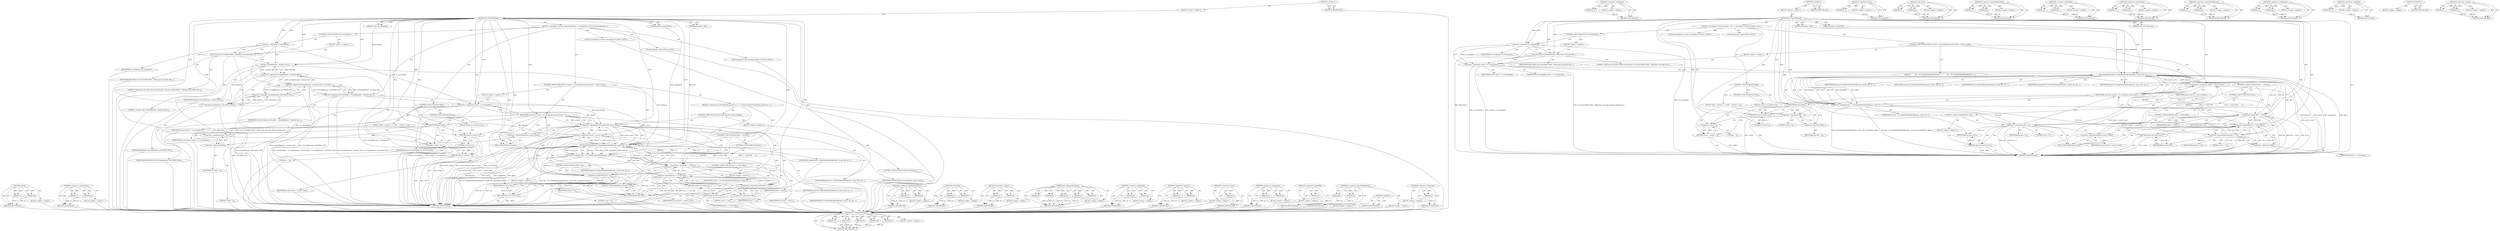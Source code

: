 digraph "&lt;operator&gt;.indirection" {
vulnerable_128 [label=<(METHOD,FS_FOpenFileReadDir)>];
vulnerable_129 [label=<(PARAM,p1)>];
vulnerable_130 [label=<(PARAM,p2)>];
vulnerable_131 [label=<(PARAM,p3)>];
vulnerable_132 [label=<(PARAM,p4)>];
vulnerable_133 [label=<(PARAM,p5)>];
vulnerable_134 [label=<(BLOCK,&lt;empty&gt;,&lt;empty&gt;)>];
vulnerable_135 [label=<(METHOD_RETURN,ANY)>];
vulnerable_156 [label=<(METHOD,&lt;operator&gt;.indirection)>];
vulnerable_157 [label=<(PARAM,p1)>];
vulnerable_158 [label=<(BLOCK,&lt;empty&gt;,&lt;empty&gt;)>];
vulnerable_159 [label=<(METHOD_RETURN,ANY)>];
vulnerable_6 [label=<(METHOD,&lt;global&gt;)<SUB>1</SUB>>];
vulnerable_7 [label=<(BLOCK,&lt;empty&gt;,&lt;empty&gt;)<SUB>1</SUB>>];
vulnerable_8 [label=<(METHOD,FS_FOpenFileRead)<SUB>1</SUB>>];
vulnerable_9 [label=<(PARAM,const char *filename)<SUB>1</SUB>>];
vulnerable_10 [label=<(PARAM,fileHandle_t *file)<SUB>1</SUB>>];
vulnerable_11 [label=<(PARAM,qboolean uniqueFILE)<SUB>1</SUB>>];
vulnerable_12 [label=<(BLOCK,{
 	searchpath_t *search;
 	long len;
 
 	if(!f...,{
 	searchpath_t *search;
 	long len;
 
 	if(!f...)<SUB>2</SUB>>];
vulnerable_13 [label="<(LOCAL,searchpath_t* search: searchpath_t*)<SUB>3</SUB>>"];
vulnerable_14 [label="<(LOCAL,long len: long)<SUB>4</SUB>>"];
vulnerable_15 [label=<(CONTROL_STRUCTURE,IF,if (!fs_searchpaths))<SUB>6</SUB>>];
vulnerable_16 [label=<(&lt;operator&gt;.logicalNot,!fs_searchpaths)<SUB>6</SUB>>];
vulnerable_17 [label=<(IDENTIFIER,fs_searchpaths,!fs_searchpaths)<SUB>6</SUB>>];
vulnerable_18 [label=<(BLOCK,&lt;empty&gt;,&lt;empty&gt;)<SUB>7</SUB>>];
vulnerable_19 [label=<(Com_Error,Com_Error(ERR_FATAL, &quot;Filesystem call made with...)<SUB>7</SUB>>];
vulnerable_20 [label=<(IDENTIFIER,ERR_FATAL,Com_Error(ERR_FATAL, &quot;Filesystem call made with...)<SUB>7</SUB>>];
vulnerable_21 [label=<(LITERAL,&quot;Filesystem call made without initialization&quot;,Com_Error(ERR_FATAL, &quot;Filesystem call made with...)<SUB>7</SUB>>];
vulnerable_22 [label=<(CONTROL_STRUCTURE,FOR,for (search = fs_searchpaths;search;search = search-&gt;next))<SUB>9</SUB>>];
vulnerable_23 [label=<(BLOCK,&lt;empty&gt;,&lt;empty&gt;)<SUB>9</SUB>>];
vulnerable_24 [label=<(&lt;operator&gt;.assignment,search = fs_searchpaths)<SUB>9</SUB>>];
vulnerable_25 [label=<(IDENTIFIER,search,search = fs_searchpaths)<SUB>9</SUB>>];
vulnerable_26 [label=<(IDENTIFIER,fs_searchpaths,search = fs_searchpaths)<SUB>9</SUB>>];
vulnerable_27 [label=<(IDENTIFIER,search,for (search = fs_searchpaths;search;search = se...)<SUB>9</SUB>>];
vulnerable_28 [label=<(&lt;operator&gt;.assignment,search = search-&gt;next)<SUB>9</SUB>>];
vulnerable_29 [label=<(IDENTIFIER,search,search = search-&gt;next)<SUB>9</SUB>>];
vulnerable_30 [label=<(&lt;operator&gt;.indirectFieldAccess,search-&gt;next)<SUB>9</SUB>>];
vulnerable_31 [label=<(IDENTIFIER,search,search = search-&gt;next)<SUB>9</SUB>>];
vulnerable_32 [label=<(FIELD_IDENTIFIER,next,next)<SUB>9</SUB>>];
vulnerable_33 [label=<(BLOCK,{
 	        len = FS_FOpenFileReadDir(filename,...,{
 	        len = FS_FOpenFileReadDir(filename,...)<SUB>10</SUB>>];
vulnerable_34 [label=<(&lt;operator&gt;.assignment,len = FS_FOpenFileReadDir(filename, search, fil...)<SUB>11</SUB>>];
vulnerable_35 [label=<(IDENTIFIER,len,len = FS_FOpenFileReadDir(filename, search, fil...)<SUB>11</SUB>>];
vulnerable_36 [label=<(FS_FOpenFileReadDir,FS_FOpenFileReadDir(filename, search, file, uni...)<SUB>11</SUB>>];
vulnerable_37 [label=<(IDENTIFIER,filename,FS_FOpenFileReadDir(filename, search, file, uni...)<SUB>11</SUB>>];
vulnerable_38 [label=<(IDENTIFIER,search,FS_FOpenFileReadDir(filename, search, file, uni...)<SUB>11</SUB>>];
vulnerable_39 [label=<(IDENTIFIER,file,FS_FOpenFileReadDir(filename, search, file, uni...)<SUB>11</SUB>>];
vulnerable_40 [label=<(IDENTIFIER,uniqueFILE,FS_FOpenFileReadDir(filename, search, file, uni...)<SUB>11</SUB>>];
vulnerable_41 [label=<(IDENTIFIER,qfalse,FS_FOpenFileReadDir(filename, search, file, uni...)<SUB>11</SUB>>];
vulnerable_42 [label=<(CONTROL_STRUCTURE,IF,if (file == NULL))<SUB>13</SUB>>];
vulnerable_43 [label=<(&lt;operator&gt;.equals,file == NULL)<SUB>13</SUB>>];
vulnerable_44 [label=<(IDENTIFIER,file,file == NULL)<SUB>13</SUB>>];
vulnerable_45 [label=<(IDENTIFIER,NULL,file == NULL)<SUB>13</SUB>>];
vulnerable_46 [label=<(BLOCK,{
	                if(len &gt; 0)
	               ...,{
	                if(len &gt; 0)
	               ...)<SUB>14</SUB>>];
vulnerable_47 [label=<(CONTROL_STRUCTURE,IF,if (len &gt; 0))<SUB>15</SUB>>];
vulnerable_48 [label=<(&lt;operator&gt;.greaterThan,len &gt; 0)<SUB>15</SUB>>];
vulnerable_49 [label=<(IDENTIFIER,len,len &gt; 0)<SUB>15</SUB>>];
vulnerable_50 [label=<(LITERAL,0,len &gt; 0)<SUB>15</SUB>>];
vulnerable_51 [label=<(BLOCK,&lt;empty&gt;,&lt;empty&gt;)<SUB>16</SUB>>];
vulnerable_52 [label=<(RETURN,return len;,return len;)<SUB>16</SUB>>];
vulnerable_53 [label=<(IDENTIFIER,len,return len;)<SUB>16</SUB>>];
vulnerable_54 [label=<(CONTROL_STRUCTURE,ELSE,else)<SUB>19</SUB>>];
vulnerable_55 [label=<(BLOCK,{
	                if(len &gt;= 0 &amp;&amp; *file)
	     ...,{
	                if(len &gt;= 0 &amp;&amp; *file)
	     ...)<SUB>19</SUB>>];
vulnerable_56 [label=<(CONTROL_STRUCTURE,IF,if (len &gt;= 0 &amp;&amp; *file))<SUB>20</SUB>>];
vulnerable_57 [label=<(&lt;operator&gt;.logicalAnd,len &gt;= 0 &amp;&amp; *file)<SUB>20</SUB>>];
vulnerable_58 [label=<(&lt;operator&gt;.greaterEqualsThan,len &gt;= 0)<SUB>20</SUB>>];
vulnerable_59 [label=<(IDENTIFIER,len,len &gt;= 0)<SUB>20</SUB>>];
vulnerable_60 [label=<(LITERAL,0,len &gt;= 0)<SUB>20</SUB>>];
vulnerable_61 [label=<(&lt;operator&gt;.indirection,*file)<SUB>20</SUB>>];
vulnerable_62 [label=<(IDENTIFIER,file,len &gt;= 0 &amp;&amp; *file)<SUB>20</SUB>>];
vulnerable_63 [label=<(BLOCK,&lt;empty&gt;,&lt;empty&gt;)<SUB>21</SUB>>];
vulnerable_64 [label=<(RETURN,return len;,return len;)<SUB>21</SUB>>];
vulnerable_65 [label=<(IDENTIFIER,len,return len;)<SUB>21</SUB>>];
vulnerable_66 [label=<(CONTROL_STRUCTURE,IF,if (file))<SUB>31</SUB>>];
vulnerable_67 [label=<(IDENTIFIER,file,if (file))<SUB>31</SUB>>];
vulnerable_68 [label=<(BLOCK,{
		*file = 0;
		return -1;
	},{
		*file = 0;
		return -1;
	})<SUB>32</SUB>>];
vulnerable_69 [label=<(&lt;operator&gt;.assignment,*file = 0)<SUB>33</SUB>>];
vulnerable_70 [label=<(&lt;operator&gt;.indirection,*file)<SUB>33</SUB>>];
vulnerable_71 [label=<(IDENTIFIER,file,*file = 0)<SUB>33</SUB>>];
vulnerable_72 [label=<(LITERAL,0,*file = 0)<SUB>33</SUB>>];
vulnerable_73 [label=<(RETURN,return -1;,return -1;)<SUB>34</SUB>>];
vulnerable_74 [label=<(&lt;operator&gt;.minus,-1)<SUB>34</SUB>>];
vulnerable_75 [label=<(LITERAL,1,-1)<SUB>34</SUB>>];
vulnerable_76 [label=<(CONTROL_STRUCTURE,ELSE,else)<SUB>37</SUB>>];
vulnerable_77 [label=<(BLOCK,{
		return 0;
	},{
		return 0;
	})<SUB>37</SUB>>];
vulnerable_78 [label=<(RETURN,return 0;,return 0;)<SUB>38</SUB>>];
vulnerable_79 [label=<(LITERAL,0,return 0;)<SUB>38</SUB>>];
vulnerable_80 [label=<(METHOD_RETURN,long)<SUB>1</SUB>>];
vulnerable_82 [label=<(METHOD_RETURN,ANY)<SUB>1</SUB>>];
vulnerable_160 [label=<(METHOD,&lt;operator&gt;.minus)>];
vulnerable_161 [label=<(PARAM,p1)>];
vulnerable_162 [label=<(BLOCK,&lt;empty&gt;,&lt;empty&gt;)>];
vulnerable_163 [label=<(METHOD_RETURN,ANY)>];
vulnerable_113 [label=<(METHOD,Com_Error)>];
vulnerable_114 [label=<(PARAM,p1)>];
vulnerable_115 [label=<(PARAM,p2)>];
vulnerable_116 [label=<(BLOCK,&lt;empty&gt;,&lt;empty&gt;)>];
vulnerable_117 [label=<(METHOD_RETURN,ANY)>];
vulnerable_151 [label=<(METHOD,&lt;operator&gt;.greaterEqualsThan)>];
vulnerable_152 [label=<(PARAM,p1)>];
vulnerable_153 [label=<(PARAM,p2)>];
vulnerable_154 [label=<(BLOCK,&lt;empty&gt;,&lt;empty&gt;)>];
vulnerable_155 [label=<(METHOD_RETURN,ANY)>];
vulnerable_146 [label=<(METHOD,&lt;operator&gt;.logicalAnd)>];
vulnerable_147 [label=<(PARAM,p1)>];
vulnerable_148 [label=<(PARAM,p2)>];
vulnerable_149 [label=<(BLOCK,&lt;empty&gt;,&lt;empty&gt;)>];
vulnerable_150 [label=<(METHOD_RETURN,ANY)>];
vulnerable_141 [label=<(METHOD,&lt;operator&gt;.greaterThan)>];
vulnerable_142 [label=<(PARAM,p1)>];
vulnerable_143 [label=<(PARAM,p2)>];
vulnerable_144 [label=<(BLOCK,&lt;empty&gt;,&lt;empty&gt;)>];
vulnerable_145 [label=<(METHOD_RETURN,ANY)>];
vulnerable_123 [label=<(METHOD,&lt;operator&gt;.indirectFieldAccess)>];
vulnerable_124 [label=<(PARAM,p1)>];
vulnerable_125 [label=<(PARAM,p2)>];
vulnerable_126 [label=<(BLOCK,&lt;empty&gt;,&lt;empty&gt;)>];
vulnerable_127 [label=<(METHOD_RETURN,ANY)>];
vulnerable_118 [label=<(METHOD,&lt;operator&gt;.assignment)>];
vulnerable_119 [label=<(PARAM,p1)>];
vulnerable_120 [label=<(PARAM,p2)>];
vulnerable_121 [label=<(BLOCK,&lt;empty&gt;,&lt;empty&gt;)>];
vulnerable_122 [label=<(METHOD_RETURN,ANY)>];
vulnerable_109 [label=<(METHOD,&lt;operator&gt;.logicalNot)>];
vulnerable_110 [label=<(PARAM,p1)>];
vulnerable_111 [label=<(BLOCK,&lt;empty&gt;,&lt;empty&gt;)>];
vulnerable_112 [label=<(METHOD_RETURN,ANY)>];
vulnerable_103 [label=<(METHOD,&lt;global&gt;)<SUB>1</SUB>>];
vulnerable_104 [label=<(BLOCK,&lt;empty&gt;,&lt;empty&gt;)>];
vulnerable_105 [label=<(METHOD_RETURN,ANY)>];
vulnerable_136 [label=<(METHOD,&lt;operator&gt;.equals)>];
vulnerable_137 [label=<(PARAM,p1)>];
vulnerable_138 [label=<(PARAM,p2)>];
vulnerable_139 [label=<(BLOCK,&lt;empty&gt;,&lt;empty&gt;)>];
vulnerable_140 [label=<(METHOD_RETURN,ANY)>];
fixed_150 [label=<(METHOD,strcmp)>];
fixed_151 [label=<(PARAM,p1)>];
fixed_152 [label=<(PARAM,p2)>];
fixed_153 [label=<(BLOCK,&lt;empty&gt;,&lt;empty&gt;)>];
fixed_154 [label=<(METHOD_RETURN,ANY)>];
fixed_178 [label=<(METHOD,&lt;operator&gt;.greaterThan)>];
fixed_179 [label=<(PARAM,p1)>];
fixed_180 [label=<(PARAM,p2)>];
fixed_181 [label=<(BLOCK,&lt;empty&gt;,&lt;empty&gt;)>];
fixed_182 [label=<(METHOD_RETURN,ANY)>];
fixed_6 [label=<(METHOD,&lt;global&gt;)<SUB>1</SUB>>];
fixed_7 [label=<(BLOCK,&lt;empty&gt;,&lt;empty&gt;)<SUB>1</SUB>>];
fixed_8 [label=<(METHOD,FS_FOpenFileRead)<SUB>1</SUB>>];
fixed_9 [label=<(PARAM,const char *filename)<SUB>1</SUB>>];
fixed_10 [label=<(PARAM,fileHandle_t *file)<SUB>1</SUB>>];
fixed_11 [label=<(PARAM,qboolean uniqueFILE)<SUB>1</SUB>>];
fixed_12 [label=<(BLOCK,{
 	searchpath_t *search;
 	long len;
	qboolean...,{
 	searchpath_t *search;
 	long len;
	qboolean...)<SUB>2</SUB>>];
fixed_13 [label="<(LOCAL,searchpath_t* search: searchpath_t*)<SUB>3</SUB>>"];
fixed_14 [label="<(LOCAL,long len: long)<SUB>4</SUB>>"];
fixed_15 [label="<(LOCAL,qboolean isLocalConfig: qboolean)<SUB>5</SUB>>"];
fixed_16 [label=<(CONTROL_STRUCTURE,IF,if (!fs_searchpaths))<SUB>7</SUB>>];
fixed_17 [label=<(&lt;operator&gt;.logicalNot,!fs_searchpaths)<SUB>7</SUB>>];
fixed_18 [label=<(IDENTIFIER,fs_searchpaths,!fs_searchpaths)<SUB>7</SUB>>];
fixed_19 [label=<(BLOCK,&lt;empty&gt;,&lt;empty&gt;)<SUB>8</SUB>>];
fixed_20 [label=<(Com_Error,Com_Error(ERR_FATAL, &quot;Filesystem call made with...)<SUB>8</SUB>>];
fixed_21 [label=<(IDENTIFIER,ERR_FATAL,Com_Error(ERR_FATAL, &quot;Filesystem call made with...)<SUB>8</SUB>>];
fixed_22 [label=<(LITERAL,&quot;Filesystem call made without initialization&quot;,Com_Error(ERR_FATAL, &quot;Filesystem call made with...)<SUB>8</SUB>>];
fixed_23 [label=<(&lt;operator&gt;.assignment,isLocalConfig = !strcmp(filename, &quot;autoexec.cfg...)<SUB>10</SUB>>];
fixed_24 [label=<(IDENTIFIER,isLocalConfig,isLocalConfig = !strcmp(filename, &quot;autoexec.cfg...)<SUB>10</SUB>>];
fixed_25 [label=<(&lt;operator&gt;.logicalOr,!strcmp(filename, &quot;autoexec.cfg&quot;) || !strcmp(fi...)<SUB>10</SUB>>];
fixed_26 [label=<(&lt;operator&gt;.logicalNot,!strcmp(filename, &quot;autoexec.cfg&quot;))<SUB>10</SUB>>];
fixed_27 [label=<(strcmp,strcmp(filename, &quot;autoexec.cfg&quot;))<SUB>10</SUB>>];
fixed_28 [label=<(IDENTIFIER,filename,strcmp(filename, &quot;autoexec.cfg&quot;))<SUB>10</SUB>>];
fixed_29 [label=<(LITERAL,&quot;autoexec.cfg&quot;,strcmp(filename, &quot;autoexec.cfg&quot;))<SUB>10</SUB>>];
fixed_30 [label=<(&lt;operator&gt;.logicalNot,!strcmp(filename, Q3CONFIG_CFG))<SUB>10</SUB>>];
fixed_31 [label=<(strcmp,strcmp(filename, Q3CONFIG_CFG))<SUB>10</SUB>>];
fixed_32 [label=<(IDENTIFIER,filename,strcmp(filename, Q3CONFIG_CFG))<SUB>10</SUB>>];
fixed_33 [label=<(IDENTIFIER,Q3CONFIG_CFG,strcmp(filename, Q3CONFIG_CFG))<SUB>10</SUB>>];
fixed_34 [label=<(CONTROL_STRUCTURE,FOR,for (search = fs_searchpaths;search;search = search-&gt;next))<SUB>11</SUB>>];
fixed_35 [label=<(BLOCK,&lt;empty&gt;,&lt;empty&gt;)<SUB>11</SUB>>];
fixed_36 [label=<(&lt;operator&gt;.assignment,search = fs_searchpaths)<SUB>11</SUB>>];
fixed_37 [label=<(IDENTIFIER,search,search = fs_searchpaths)<SUB>11</SUB>>];
fixed_38 [label=<(IDENTIFIER,fs_searchpaths,search = fs_searchpaths)<SUB>11</SUB>>];
fixed_39 [label=<(IDENTIFIER,search,for (search = fs_searchpaths;search;search = se...)<SUB>11</SUB>>];
fixed_40 [label=<(&lt;operator&gt;.assignment,search = search-&gt;next)<SUB>11</SUB>>];
fixed_41 [label=<(IDENTIFIER,search,search = search-&gt;next)<SUB>11</SUB>>];
fixed_42 [label=<(&lt;operator&gt;.indirectFieldAccess,search-&gt;next)<SUB>11</SUB>>];
fixed_43 [label=<(IDENTIFIER,search,search = search-&gt;next)<SUB>11</SUB>>];
fixed_44 [label=<(FIELD_IDENTIFIER,next,next)<SUB>11</SUB>>];
fixed_45 [label=<(BLOCK,{
		// autoexec.cfg and wolfconfig_mp.cfg can o...,{
		// autoexec.cfg and wolfconfig_mp.cfg can o...)<SUB>12</SUB>>];
fixed_46 [label=<(CONTROL_STRUCTURE,IF,if (isLocalConfig &amp;&amp; search-&gt;pack))<SUB>14</SUB>>];
fixed_47 [label=<(&lt;operator&gt;.logicalAnd,isLocalConfig &amp;&amp; search-&gt;pack)<SUB>14</SUB>>];
fixed_48 [label=<(IDENTIFIER,isLocalConfig,isLocalConfig &amp;&amp; search-&gt;pack)<SUB>14</SUB>>];
fixed_49 [label=<(&lt;operator&gt;.indirectFieldAccess,search-&gt;pack)<SUB>14</SUB>>];
fixed_50 [label=<(IDENTIFIER,search,isLocalConfig &amp;&amp; search-&gt;pack)<SUB>14</SUB>>];
fixed_51 [label=<(FIELD_IDENTIFIER,pack,pack)<SUB>14</SUB>>];
fixed_52 [label=<(BLOCK,&lt;empty&gt;,&lt;empty&gt;)<SUB>15</SUB>>];
fixed_53 [label=<(CONTROL_STRUCTURE,CONTINUE,continue;)<SUB>15</SUB>>];
fixed_54 [label=<(&lt;operator&gt;.assignment,len = FS_FOpenFileReadDir(filename, search, fil...)<SUB>17</SUB>>];
fixed_55 [label=<(IDENTIFIER,len,len = FS_FOpenFileReadDir(filename, search, fil...)<SUB>17</SUB>>];
fixed_56 [label=<(FS_FOpenFileReadDir,FS_FOpenFileReadDir(filename, search, file, uni...)<SUB>17</SUB>>];
fixed_57 [label=<(IDENTIFIER,filename,FS_FOpenFileReadDir(filename, search, file, uni...)<SUB>17</SUB>>];
fixed_58 [label=<(IDENTIFIER,search,FS_FOpenFileReadDir(filename, search, file, uni...)<SUB>17</SUB>>];
fixed_59 [label=<(IDENTIFIER,file,FS_FOpenFileReadDir(filename, search, file, uni...)<SUB>17</SUB>>];
fixed_60 [label=<(IDENTIFIER,uniqueFILE,FS_FOpenFileReadDir(filename, search, file, uni...)<SUB>17</SUB>>];
fixed_61 [label=<(IDENTIFIER,qfalse,FS_FOpenFileReadDir(filename, search, file, uni...)<SUB>17</SUB>>];
fixed_62 [label=<(CONTROL_STRUCTURE,IF,if (file == NULL))<SUB>19</SUB>>];
fixed_63 [label=<(&lt;operator&gt;.equals,file == NULL)<SUB>19</SUB>>];
fixed_64 [label=<(IDENTIFIER,file,file == NULL)<SUB>19</SUB>>];
fixed_65 [label=<(IDENTIFIER,NULL,file == NULL)<SUB>19</SUB>>];
fixed_66 [label=<(BLOCK,{
	                if(len &gt; 0)
	               ...,{
	                if(len &gt; 0)
	               ...)<SUB>20</SUB>>];
fixed_67 [label=<(CONTROL_STRUCTURE,IF,if (len &gt; 0))<SUB>21</SUB>>];
fixed_68 [label=<(&lt;operator&gt;.greaterThan,len &gt; 0)<SUB>21</SUB>>];
fixed_69 [label=<(IDENTIFIER,len,len &gt; 0)<SUB>21</SUB>>];
fixed_70 [label=<(LITERAL,0,len &gt; 0)<SUB>21</SUB>>];
fixed_71 [label=<(BLOCK,&lt;empty&gt;,&lt;empty&gt;)<SUB>22</SUB>>];
fixed_72 [label=<(RETURN,return len;,return len;)<SUB>22</SUB>>];
fixed_73 [label=<(IDENTIFIER,len,return len;)<SUB>22</SUB>>];
fixed_74 [label=<(CONTROL_STRUCTURE,ELSE,else)<SUB>25</SUB>>];
fixed_75 [label=<(BLOCK,{
	                if(len &gt;= 0 &amp;&amp; *file)
	     ...,{
	                if(len &gt;= 0 &amp;&amp; *file)
	     ...)<SUB>25</SUB>>];
fixed_76 [label=<(CONTROL_STRUCTURE,IF,if (len &gt;= 0 &amp;&amp; *file))<SUB>26</SUB>>];
fixed_77 [label=<(&lt;operator&gt;.logicalAnd,len &gt;= 0 &amp;&amp; *file)<SUB>26</SUB>>];
fixed_78 [label=<(&lt;operator&gt;.greaterEqualsThan,len &gt;= 0)<SUB>26</SUB>>];
fixed_79 [label=<(IDENTIFIER,len,len &gt;= 0)<SUB>26</SUB>>];
fixed_80 [label=<(LITERAL,0,len &gt;= 0)<SUB>26</SUB>>];
fixed_81 [label=<(&lt;operator&gt;.indirection,*file)<SUB>26</SUB>>];
fixed_82 [label=<(IDENTIFIER,file,len &gt;= 0 &amp;&amp; *file)<SUB>26</SUB>>];
fixed_83 [label=<(BLOCK,&lt;empty&gt;,&lt;empty&gt;)<SUB>27</SUB>>];
fixed_84 [label=<(RETURN,return len;,return len;)<SUB>27</SUB>>];
fixed_85 [label=<(IDENTIFIER,len,return len;)<SUB>27</SUB>>];
fixed_86 [label=<(CONTROL_STRUCTURE,IF,if (file))<SUB>37</SUB>>];
fixed_87 [label=<(IDENTIFIER,file,if (file))<SUB>37</SUB>>];
fixed_88 [label=<(BLOCK,{
		*file = 0;
		return -1;
	},{
		*file = 0;
		return -1;
	})<SUB>38</SUB>>];
fixed_89 [label=<(&lt;operator&gt;.assignment,*file = 0)<SUB>39</SUB>>];
fixed_90 [label=<(&lt;operator&gt;.indirection,*file)<SUB>39</SUB>>];
fixed_91 [label=<(IDENTIFIER,file,*file = 0)<SUB>39</SUB>>];
fixed_92 [label=<(LITERAL,0,*file = 0)<SUB>39</SUB>>];
fixed_93 [label=<(RETURN,return -1;,return -1;)<SUB>40</SUB>>];
fixed_94 [label=<(&lt;operator&gt;.minus,-1)<SUB>40</SUB>>];
fixed_95 [label=<(LITERAL,1,-1)<SUB>40</SUB>>];
fixed_96 [label=<(CONTROL_STRUCTURE,ELSE,else)<SUB>43</SUB>>];
fixed_97 [label=<(BLOCK,{
		return 0;
	},{
		return 0;
	})<SUB>43</SUB>>];
fixed_98 [label=<(RETURN,return 0;,return 0;)<SUB>44</SUB>>];
fixed_99 [label=<(LITERAL,0,return 0;)<SUB>44</SUB>>];
fixed_100 [label=<(METHOD_RETURN,long)<SUB>1</SUB>>];
fixed_102 [label=<(METHOD_RETURN,ANY)<SUB>1</SUB>>];
fixed_183 [label=<(METHOD,&lt;operator&gt;.greaterEqualsThan)>];
fixed_184 [label=<(PARAM,p1)>];
fixed_185 [label=<(PARAM,p2)>];
fixed_186 [label=<(BLOCK,&lt;empty&gt;,&lt;empty&gt;)>];
fixed_187 [label=<(METHOD_RETURN,ANY)>];
fixed_135 [label=<(METHOD,Com_Error)>];
fixed_136 [label=<(PARAM,p1)>];
fixed_137 [label=<(PARAM,p2)>];
fixed_138 [label=<(BLOCK,&lt;empty&gt;,&lt;empty&gt;)>];
fixed_139 [label=<(METHOD_RETURN,ANY)>];
fixed_173 [label=<(METHOD,&lt;operator&gt;.equals)>];
fixed_174 [label=<(PARAM,p1)>];
fixed_175 [label=<(PARAM,p2)>];
fixed_176 [label=<(BLOCK,&lt;empty&gt;,&lt;empty&gt;)>];
fixed_177 [label=<(METHOD_RETURN,ANY)>];
fixed_165 [label=<(METHOD,FS_FOpenFileReadDir)>];
fixed_166 [label=<(PARAM,p1)>];
fixed_167 [label=<(PARAM,p2)>];
fixed_168 [label=<(PARAM,p3)>];
fixed_169 [label=<(PARAM,p4)>];
fixed_170 [label=<(PARAM,p5)>];
fixed_171 [label=<(BLOCK,&lt;empty&gt;,&lt;empty&gt;)>];
fixed_172 [label=<(METHOD_RETURN,ANY)>];
fixed_160 [label=<(METHOD,&lt;operator&gt;.logicalAnd)>];
fixed_161 [label=<(PARAM,p1)>];
fixed_162 [label=<(PARAM,p2)>];
fixed_163 [label=<(BLOCK,&lt;empty&gt;,&lt;empty&gt;)>];
fixed_164 [label=<(METHOD_RETURN,ANY)>];
fixed_145 [label=<(METHOD,&lt;operator&gt;.logicalOr)>];
fixed_146 [label=<(PARAM,p1)>];
fixed_147 [label=<(PARAM,p2)>];
fixed_148 [label=<(BLOCK,&lt;empty&gt;,&lt;empty&gt;)>];
fixed_149 [label=<(METHOD_RETURN,ANY)>];
fixed_192 [label=<(METHOD,&lt;operator&gt;.minus)>];
fixed_193 [label=<(PARAM,p1)>];
fixed_194 [label=<(BLOCK,&lt;empty&gt;,&lt;empty&gt;)>];
fixed_195 [label=<(METHOD_RETURN,ANY)>];
fixed_140 [label=<(METHOD,&lt;operator&gt;.assignment)>];
fixed_141 [label=<(PARAM,p1)>];
fixed_142 [label=<(PARAM,p2)>];
fixed_143 [label=<(BLOCK,&lt;empty&gt;,&lt;empty&gt;)>];
fixed_144 [label=<(METHOD_RETURN,ANY)>];
fixed_131 [label=<(METHOD,&lt;operator&gt;.logicalNot)>];
fixed_132 [label=<(PARAM,p1)>];
fixed_133 [label=<(BLOCK,&lt;empty&gt;,&lt;empty&gt;)>];
fixed_134 [label=<(METHOD_RETURN,ANY)>];
fixed_125 [label=<(METHOD,&lt;global&gt;)<SUB>1</SUB>>];
fixed_126 [label=<(BLOCK,&lt;empty&gt;,&lt;empty&gt;)>];
fixed_127 [label=<(METHOD_RETURN,ANY)>];
fixed_155 [label=<(METHOD,&lt;operator&gt;.indirectFieldAccess)>];
fixed_156 [label=<(PARAM,p1)>];
fixed_157 [label=<(PARAM,p2)>];
fixed_158 [label=<(BLOCK,&lt;empty&gt;,&lt;empty&gt;)>];
fixed_159 [label=<(METHOD_RETURN,ANY)>];
fixed_188 [label=<(METHOD,&lt;operator&gt;.indirection)>];
fixed_189 [label=<(PARAM,p1)>];
fixed_190 [label=<(BLOCK,&lt;empty&gt;,&lt;empty&gt;)>];
fixed_191 [label=<(METHOD_RETURN,ANY)>];
vulnerable_128 -> vulnerable_129  [key=0, label="AST: "];
vulnerable_128 -> vulnerable_129  [key=1, label="DDG: "];
vulnerable_128 -> vulnerable_134  [key=0, label="AST: "];
vulnerable_128 -> vulnerable_130  [key=0, label="AST: "];
vulnerable_128 -> vulnerable_130  [key=1, label="DDG: "];
vulnerable_128 -> vulnerable_135  [key=0, label="AST: "];
vulnerable_128 -> vulnerable_135  [key=1, label="CFG: "];
vulnerable_128 -> vulnerable_131  [key=0, label="AST: "];
vulnerable_128 -> vulnerable_131  [key=1, label="DDG: "];
vulnerable_128 -> vulnerable_132  [key=0, label="AST: "];
vulnerable_128 -> vulnerable_132  [key=1, label="DDG: "];
vulnerable_128 -> vulnerable_133  [key=0, label="AST: "];
vulnerable_128 -> vulnerable_133  [key=1, label="DDG: "];
vulnerable_129 -> vulnerable_135  [key=0, label="DDG: p1"];
vulnerable_130 -> vulnerable_135  [key=0, label="DDG: p2"];
vulnerable_131 -> vulnerable_135  [key=0, label="DDG: p3"];
vulnerable_132 -> vulnerable_135  [key=0, label="DDG: p4"];
vulnerable_133 -> vulnerable_135  [key=0, label="DDG: p5"];
vulnerable_156 -> vulnerable_157  [key=0, label="AST: "];
vulnerable_156 -> vulnerable_157  [key=1, label="DDG: "];
vulnerable_156 -> vulnerable_158  [key=0, label="AST: "];
vulnerable_156 -> vulnerable_159  [key=0, label="AST: "];
vulnerable_156 -> vulnerable_159  [key=1, label="CFG: "];
vulnerable_157 -> vulnerable_159  [key=0, label="DDG: p1"];
vulnerable_6 -> vulnerable_7  [key=0, label="AST: "];
vulnerable_6 -> vulnerable_82  [key=0, label="AST: "];
vulnerable_6 -> vulnerable_82  [key=1, label="CFG: "];
vulnerable_7 -> vulnerable_8  [key=0, label="AST: "];
vulnerable_8 -> vulnerable_9  [key=0, label="AST: "];
vulnerable_8 -> vulnerable_9  [key=1, label="DDG: "];
vulnerable_8 -> vulnerable_10  [key=0, label="AST: "];
vulnerable_8 -> vulnerable_10  [key=1, label="DDG: "];
vulnerable_8 -> vulnerable_11  [key=0, label="AST: "];
vulnerable_8 -> vulnerable_11  [key=1, label="DDG: "];
vulnerable_8 -> vulnerable_12  [key=0, label="AST: "];
vulnerable_8 -> vulnerable_80  [key=0, label="AST: "];
vulnerable_8 -> vulnerable_16  [key=0, label="CFG: "];
vulnerable_8 -> vulnerable_16  [key=1, label="DDG: "];
vulnerable_8 -> vulnerable_27  [key=0, label="DDG: "];
vulnerable_8 -> vulnerable_67  [key=0, label="DDG: "];
vulnerable_8 -> vulnerable_24  [key=0, label="DDG: "];
vulnerable_8 -> vulnerable_69  [key=0, label="DDG: "];
vulnerable_8 -> vulnerable_19  [key=0, label="DDG: "];
vulnerable_8 -> vulnerable_78  [key=0, label="DDG: "];
vulnerable_8 -> vulnerable_36  [key=0, label="DDG: "];
vulnerable_8 -> vulnerable_43  [key=0, label="DDG: "];
vulnerable_8 -> vulnerable_74  [key=0, label="DDG: "];
vulnerable_8 -> vulnerable_79  [key=0, label="DDG: "];
vulnerable_8 -> vulnerable_48  [key=0, label="DDG: "];
vulnerable_8 -> vulnerable_53  [key=0, label="DDG: "];
vulnerable_8 -> vulnerable_58  [key=0, label="DDG: "];
vulnerable_8 -> vulnerable_65  [key=0, label="DDG: "];
vulnerable_9 -> vulnerable_36  [key=0, label="DDG: filename"];
vulnerable_10 -> vulnerable_36  [key=0, label="DDG: file"];
vulnerable_11 -> vulnerable_36  [key=0, label="DDG: uniqueFILE"];
vulnerable_12 -> vulnerable_13  [key=0, label="AST: "];
vulnerable_12 -> vulnerable_14  [key=0, label="AST: "];
vulnerable_12 -> vulnerable_15  [key=0, label="AST: "];
vulnerable_12 -> vulnerable_22  [key=0, label="AST: "];
vulnerable_12 -> vulnerable_66  [key=0, label="AST: "];
vulnerable_15 -> vulnerable_16  [key=0, label="AST: "];
vulnerable_15 -> vulnerable_18  [key=0, label="AST: "];
vulnerable_16 -> vulnerable_17  [key=0, label="AST: "];
vulnerable_16 -> vulnerable_19  [key=0, label="CFG: "];
vulnerable_16 -> vulnerable_19  [key=1, label="CDG: "];
vulnerable_16 -> vulnerable_24  [key=0, label="CFG: "];
vulnerable_16 -> vulnerable_24  [key=1, label="DDG: fs_searchpaths"];
vulnerable_16 -> vulnerable_80  [key=0, label="DDG: !fs_searchpaths"];
vulnerable_18 -> vulnerable_19  [key=0, label="AST: "];
vulnerable_19 -> vulnerable_20  [key=0, label="AST: "];
vulnerable_19 -> vulnerable_21  [key=0, label="AST: "];
vulnerable_19 -> vulnerable_24  [key=0, label="CFG: "];
vulnerable_19 -> vulnerable_80  [key=0, label="DDG: Com_Error(ERR_FATAL, &quot;Filesystem call made without initialization&quot;)"];
vulnerable_19 -> vulnerable_80  [key=1, label="DDG: ERR_FATAL"];
vulnerable_22 -> vulnerable_23  [key=0, label="AST: "];
vulnerable_22 -> vulnerable_27  [key=0, label="AST: "];
vulnerable_22 -> vulnerable_28  [key=0, label="AST: "];
vulnerable_22 -> vulnerable_33  [key=0, label="AST: "];
vulnerable_23 -> vulnerable_24  [key=0, label="AST: "];
vulnerable_24 -> vulnerable_25  [key=0, label="AST: "];
vulnerable_24 -> vulnerable_26  [key=0, label="AST: "];
vulnerable_24 -> vulnerable_27  [key=0, label="CFG: "];
vulnerable_24 -> vulnerable_80  [key=0, label="DDG: fs_searchpaths"];
vulnerable_24 -> vulnerable_80  [key=1, label="DDG: search = fs_searchpaths"];
vulnerable_24 -> vulnerable_36  [key=0, label="DDG: search"];
vulnerable_27 -> vulnerable_67  [key=0, label="CFG: "];
vulnerable_27 -> vulnerable_67  [key=1, label="CDG: "];
vulnerable_27 -> vulnerable_36  [key=0, label="CFG: "];
vulnerable_27 -> vulnerable_36  [key=1, label="CDG: "];
vulnerable_27 -> vulnerable_34  [key=0, label="CDG: "];
vulnerable_27 -> vulnerable_43  [key=0, label="CDG: "];
vulnerable_28 -> vulnerable_29  [key=0, label="AST: "];
vulnerable_28 -> vulnerable_30  [key=0, label="AST: "];
vulnerable_28 -> vulnerable_27  [key=0, label="CFG: "];
vulnerable_28 -> vulnerable_80  [key=0, label="DDG: search-&gt;next"];
vulnerable_28 -> vulnerable_80  [key=1, label="DDG: search = search-&gt;next"];
vulnerable_28 -> vulnerable_36  [key=0, label="DDG: search"];
vulnerable_30 -> vulnerable_31  [key=0, label="AST: "];
vulnerable_30 -> vulnerable_32  [key=0, label="AST: "];
vulnerable_30 -> vulnerable_28  [key=0, label="CFG: "];
vulnerable_32 -> vulnerable_30  [key=0, label="CFG: "];
vulnerable_33 -> vulnerable_34  [key=0, label="AST: "];
vulnerable_33 -> vulnerable_42  [key=0, label="AST: "];
vulnerable_34 -> vulnerable_35  [key=0, label="AST: "];
vulnerable_34 -> vulnerable_36  [key=0, label="AST: "];
vulnerable_34 -> vulnerable_43  [key=0, label="CFG: "];
vulnerable_34 -> vulnerable_80  [key=0, label="DDG: FS_FOpenFileReadDir(filename, search, file, uniqueFILE, qfalse)"];
vulnerable_34 -> vulnerable_80  [key=1, label="DDG: len = FS_FOpenFileReadDir(filename, search, file, uniqueFILE, qfalse)"];
vulnerable_34 -> vulnerable_48  [key=0, label="DDG: len"];
vulnerable_34 -> vulnerable_58  [key=0, label="DDG: len"];
vulnerable_36 -> vulnerable_37  [key=0, label="AST: "];
vulnerable_36 -> vulnerable_38  [key=0, label="AST: "];
vulnerable_36 -> vulnerable_39  [key=0, label="AST: "];
vulnerable_36 -> vulnerable_40  [key=0, label="AST: "];
vulnerable_36 -> vulnerable_41  [key=0, label="AST: "];
vulnerable_36 -> vulnerable_34  [key=0, label="CFG: "];
vulnerable_36 -> vulnerable_34  [key=1, label="DDG: filename"];
vulnerable_36 -> vulnerable_34  [key=2, label="DDG: search"];
vulnerable_36 -> vulnerable_34  [key=3, label="DDG: file"];
vulnerable_36 -> vulnerable_34  [key=4, label="DDG: uniqueFILE"];
vulnerable_36 -> vulnerable_34  [key=5, label="DDG: qfalse"];
vulnerable_36 -> vulnerable_80  [key=0, label="DDG: filename"];
vulnerable_36 -> vulnerable_80  [key=1, label="DDG: search"];
vulnerable_36 -> vulnerable_80  [key=2, label="DDG: uniqueFILE"];
vulnerable_36 -> vulnerable_80  [key=3, label="DDG: qfalse"];
vulnerable_36 -> vulnerable_28  [key=0, label="DDG: search"];
vulnerable_36 -> vulnerable_43  [key=0, label="DDG: file"];
vulnerable_42 -> vulnerable_43  [key=0, label="AST: "];
vulnerable_42 -> vulnerable_46  [key=0, label="AST: "];
vulnerable_42 -> vulnerable_54  [key=0, label="AST: "];
vulnerable_43 -> vulnerable_44  [key=0, label="AST: "];
vulnerable_43 -> vulnerable_45  [key=0, label="AST: "];
vulnerable_43 -> vulnerable_48  [key=0, label="CFG: "];
vulnerable_43 -> vulnerable_48  [key=1, label="CDG: "];
vulnerable_43 -> vulnerable_58  [key=0, label="CFG: "];
vulnerable_43 -> vulnerable_58  [key=1, label="CDG: "];
vulnerable_43 -> vulnerable_80  [key=0, label="DDG: file"];
vulnerable_43 -> vulnerable_80  [key=1, label="DDG: file == NULL"];
vulnerable_43 -> vulnerable_80  [key=2, label="DDG: NULL"];
vulnerable_43 -> vulnerable_36  [key=0, label="DDG: file"];
vulnerable_43 -> vulnerable_57  [key=0, label="CDG: "];
vulnerable_46 -> vulnerable_47  [key=0, label="AST: "];
vulnerable_47 -> vulnerable_48  [key=0, label="AST: "];
vulnerable_47 -> vulnerable_51  [key=0, label="AST: "];
vulnerable_48 -> vulnerable_49  [key=0, label="AST: "];
vulnerable_48 -> vulnerable_50  [key=0, label="AST: "];
vulnerable_48 -> vulnerable_52  [key=0, label="CFG: "];
vulnerable_48 -> vulnerable_52  [key=1, label="CDG: "];
vulnerable_48 -> vulnerable_32  [key=0, label="CFG: "];
vulnerable_48 -> vulnerable_32  [key=1, label="CDG: "];
vulnerable_48 -> vulnerable_80  [key=0, label="DDG: len"];
vulnerable_48 -> vulnerable_80  [key=1, label="DDG: len &gt; 0"];
vulnerable_48 -> vulnerable_53  [key=0, label="DDG: len"];
vulnerable_48 -> vulnerable_30  [key=0, label="CDG: "];
vulnerable_48 -> vulnerable_28  [key=0, label="CDG: "];
vulnerable_48 -> vulnerable_27  [key=0, label="CDG: "];
vulnerable_51 -> vulnerable_52  [key=0, label="AST: "];
vulnerable_52 -> vulnerable_53  [key=0, label="AST: "];
vulnerable_52 -> vulnerable_80  [key=0, label="CFG: "];
vulnerable_52 -> vulnerable_80  [key=1, label="DDG: &lt;RET&gt;"];
vulnerable_53 -> vulnerable_52  [key=0, label="DDG: len"];
vulnerable_54 -> vulnerable_55  [key=0, label="AST: "];
vulnerable_55 -> vulnerable_56  [key=0, label="AST: "];
vulnerable_56 -> vulnerable_57  [key=0, label="AST: "];
vulnerable_56 -> vulnerable_63  [key=0, label="AST: "];
vulnerable_57 -> vulnerable_58  [key=0, label="AST: "];
vulnerable_57 -> vulnerable_61  [key=0, label="AST: "];
vulnerable_57 -> vulnerable_64  [key=0, label="CFG: "];
vulnerable_57 -> vulnerable_64  [key=1, label="CDG: "];
vulnerable_57 -> vulnerable_32  [key=0, label="CFG: "];
vulnerable_57 -> vulnerable_32  [key=1, label="CDG: "];
vulnerable_57 -> vulnerable_80  [key=0, label="DDG: len &gt;= 0"];
vulnerable_57 -> vulnerable_80  [key=1, label="DDG: *file"];
vulnerable_57 -> vulnerable_80  [key=2, label="DDG: len &gt;= 0 &amp;&amp; *file"];
vulnerable_57 -> vulnerable_36  [key=0, label="DDG: *file"];
vulnerable_57 -> vulnerable_43  [key=0, label="DDG: *file"];
vulnerable_57 -> vulnerable_30  [key=0, label="CDG: "];
vulnerable_57 -> vulnerable_28  [key=0, label="CDG: "];
vulnerable_57 -> vulnerable_27  [key=0, label="CDG: "];
vulnerable_58 -> vulnerable_59  [key=0, label="AST: "];
vulnerable_58 -> vulnerable_60  [key=0, label="AST: "];
vulnerable_58 -> vulnerable_57  [key=0, label="CFG: "];
vulnerable_58 -> vulnerable_57  [key=1, label="DDG: len"];
vulnerable_58 -> vulnerable_57  [key=2, label="DDG: 0"];
vulnerable_58 -> vulnerable_61  [key=0, label="CFG: "];
vulnerable_58 -> vulnerable_61  [key=1, label="CDG: "];
vulnerable_58 -> vulnerable_65  [key=0, label="DDG: len"];
vulnerable_61 -> vulnerable_62  [key=0, label="AST: "];
vulnerable_61 -> vulnerable_57  [key=0, label="CFG: "];
vulnerable_63 -> vulnerable_64  [key=0, label="AST: "];
vulnerable_64 -> vulnerable_65  [key=0, label="AST: "];
vulnerable_64 -> vulnerable_80  [key=0, label="CFG: "];
vulnerable_64 -> vulnerable_80  [key=1, label="DDG: &lt;RET&gt;"];
vulnerable_65 -> vulnerable_64  [key=0, label="DDG: len"];
vulnerable_66 -> vulnerable_67  [key=0, label="AST: "];
vulnerable_66 -> vulnerable_68  [key=0, label="AST: "];
vulnerable_66 -> vulnerable_76  [key=0, label="AST: "];
vulnerable_67 -> vulnerable_70  [key=0, label="CFG: "];
vulnerable_67 -> vulnerable_70  [key=1, label="CDG: "];
vulnerable_67 -> vulnerable_78  [key=0, label="CFG: "];
vulnerable_67 -> vulnerable_78  [key=1, label="CDG: "];
vulnerable_67 -> vulnerable_73  [key=0, label="CDG: "];
vulnerable_67 -> vulnerable_69  [key=0, label="CDG: "];
vulnerable_67 -> vulnerable_74  [key=0, label="CDG: "];
vulnerable_68 -> vulnerable_69  [key=0, label="AST: "];
vulnerable_68 -> vulnerable_73  [key=0, label="AST: "];
vulnerable_69 -> vulnerable_70  [key=0, label="AST: "];
vulnerable_69 -> vulnerable_72  [key=0, label="AST: "];
vulnerable_69 -> vulnerable_74  [key=0, label="CFG: "];
vulnerable_70 -> vulnerable_71  [key=0, label="AST: "];
vulnerable_70 -> vulnerable_69  [key=0, label="CFG: "];
vulnerable_73 -> vulnerable_74  [key=0, label="AST: "];
vulnerable_73 -> vulnerable_80  [key=0, label="CFG: "];
vulnerable_73 -> vulnerable_80  [key=1, label="DDG: &lt;RET&gt;"];
vulnerable_74 -> vulnerable_75  [key=0, label="AST: "];
vulnerable_74 -> vulnerable_73  [key=0, label="CFG: "];
vulnerable_74 -> vulnerable_73  [key=1, label="DDG: -1"];
vulnerable_76 -> vulnerable_77  [key=0, label="AST: "];
vulnerable_77 -> vulnerable_78  [key=0, label="AST: "];
vulnerable_78 -> vulnerable_79  [key=0, label="AST: "];
vulnerable_78 -> vulnerable_80  [key=0, label="CFG: "];
vulnerable_78 -> vulnerable_80  [key=1, label="DDG: &lt;RET&gt;"];
vulnerable_79 -> vulnerable_78  [key=0, label="DDG: 0"];
vulnerable_160 -> vulnerable_161  [key=0, label="AST: "];
vulnerable_160 -> vulnerable_161  [key=1, label="DDG: "];
vulnerable_160 -> vulnerable_162  [key=0, label="AST: "];
vulnerable_160 -> vulnerable_163  [key=0, label="AST: "];
vulnerable_160 -> vulnerable_163  [key=1, label="CFG: "];
vulnerable_161 -> vulnerable_163  [key=0, label="DDG: p1"];
vulnerable_113 -> vulnerable_114  [key=0, label="AST: "];
vulnerable_113 -> vulnerable_114  [key=1, label="DDG: "];
vulnerable_113 -> vulnerable_116  [key=0, label="AST: "];
vulnerable_113 -> vulnerable_115  [key=0, label="AST: "];
vulnerable_113 -> vulnerable_115  [key=1, label="DDG: "];
vulnerable_113 -> vulnerable_117  [key=0, label="AST: "];
vulnerable_113 -> vulnerable_117  [key=1, label="CFG: "];
vulnerable_114 -> vulnerable_117  [key=0, label="DDG: p1"];
vulnerable_115 -> vulnerable_117  [key=0, label="DDG: p2"];
vulnerable_151 -> vulnerable_152  [key=0, label="AST: "];
vulnerable_151 -> vulnerable_152  [key=1, label="DDG: "];
vulnerable_151 -> vulnerable_154  [key=0, label="AST: "];
vulnerable_151 -> vulnerable_153  [key=0, label="AST: "];
vulnerable_151 -> vulnerable_153  [key=1, label="DDG: "];
vulnerable_151 -> vulnerable_155  [key=0, label="AST: "];
vulnerable_151 -> vulnerable_155  [key=1, label="CFG: "];
vulnerable_152 -> vulnerable_155  [key=0, label="DDG: p1"];
vulnerable_153 -> vulnerable_155  [key=0, label="DDG: p2"];
vulnerable_146 -> vulnerable_147  [key=0, label="AST: "];
vulnerable_146 -> vulnerable_147  [key=1, label="DDG: "];
vulnerable_146 -> vulnerable_149  [key=0, label="AST: "];
vulnerable_146 -> vulnerable_148  [key=0, label="AST: "];
vulnerable_146 -> vulnerable_148  [key=1, label="DDG: "];
vulnerable_146 -> vulnerable_150  [key=0, label="AST: "];
vulnerable_146 -> vulnerable_150  [key=1, label="CFG: "];
vulnerable_147 -> vulnerable_150  [key=0, label="DDG: p1"];
vulnerable_148 -> vulnerable_150  [key=0, label="DDG: p2"];
vulnerable_141 -> vulnerable_142  [key=0, label="AST: "];
vulnerable_141 -> vulnerable_142  [key=1, label="DDG: "];
vulnerable_141 -> vulnerable_144  [key=0, label="AST: "];
vulnerable_141 -> vulnerable_143  [key=0, label="AST: "];
vulnerable_141 -> vulnerable_143  [key=1, label="DDG: "];
vulnerable_141 -> vulnerable_145  [key=0, label="AST: "];
vulnerable_141 -> vulnerable_145  [key=1, label="CFG: "];
vulnerable_142 -> vulnerable_145  [key=0, label="DDG: p1"];
vulnerable_143 -> vulnerable_145  [key=0, label="DDG: p2"];
vulnerable_123 -> vulnerable_124  [key=0, label="AST: "];
vulnerable_123 -> vulnerable_124  [key=1, label="DDG: "];
vulnerable_123 -> vulnerable_126  [key=0, label="AST: "];
vulnerable_123 -> vulnerable_125  [key=0, label="AST: "];
vulnerable_123 -> vulnerable_125  [key=1, label="DDG: "];
vulnerable_123 -> vulnerable_127  [key=0, label="AST: "];
vulnerable_123 -> vulnerable_127  [key=1, label="CFG: "];
vulnerable_124 -> vulnerable_127  [key=0, label="DDG: p1"];
vulnerable_125 -> vulnerable_127  [key=0, label="DDG: p2"];
vulnerable_118 -> vulnerable_119  [key=0, label="AST: "];
vulnerable_118 -> vulnerable_119  [key=1, label="DDG: "];
vulnerable_118 -> vulnerable_121  [key=0, label="AST: "];
vulnerable_118 -> vulnerable_120  [key=0, label="AST: "];
vulnerable_118 -> vulnerable_120  [key=1, label="DDG: "];
vulnerable_118 -> vulnerable_122  [key=0, label="AST: "];
vulnerable_118 -> vulnerable_122  [key=1, label="CFG: "];
vulnerable_119 -> vulnerable_122  [key=0, label="DDG: p1"];
vulnerable_120 -> vulnerable_122  [key=0, label="DDG: p2"];
vulnerable_109 -> vulnerable_110  [key=0, label="AST: "];
vulnerable_109 -> vulnerable_110  [key=1, label="DDG: "];
vulnerable_109 -> vulnerable_111  [key=0, label="AST: "];
vulnerable_109 -> vulnerable_112  [key=0, label="AST: "];
vulnerable_109 -> vulnerable_112  [key=1, label="CFG: "];
vulnerable_110 -> vulnerable_112  [key=0, label="DDG: p1"];
vulnerable_103 -> vulnerable_104  [key=0, label="AST: "];
vulnerable_103 -> vulnerable_105  [key=0, label="AST: "];
vulnerable_103 -> vulnerable_105  [key=1, label="CFG: "];
vulnerable_136 -> vulnerable_137  [key=0, label="AST: "];
vulnerable_136 -> vulnerable_137  [key=1, label="DDG: "];
vulnerable_136 -> vulnerable_139  [key=0, label="AST: "];
vulnerable_136 -> vulnerable_138  [key=0, label="AST: "];
vulnerable_136 -> vulnerable_138  [key=1, label="DDG: "];
vulnerable_136 -> vulnerable_140  [key=0, label="AST: "];
vulnerable_136 -> vulnerable_140  [key=1, label="CFG: "];
vulnerable_137 -> vulnerable_140  [key=0, label="DDG: p1"];
vulnerable_138 -> vulnerable_140  [key=0, label="DDG: p2"];
fixed_150 -> fixed_151  [key=0, label="AST: "];
fixed_150 -> fixed_151  [key=1, label="DDG: "];
fixed_150 -> fixed_153  [key=0, label="AST: "];
fixed_150 -> fixed_152  [key=0, label="AST: "];
fixed_150 -> fixed_152  [key=1, label="DDG: "];
fixed_150 -> fixed_154  [key=0, label="AST: "];
fixed_150 -> fixed_154  [key=1, label="CFG: "];
fixed_151 -> fixed_154  [key=0, label="DDG: p1"];
fixed_152 -> fixed_154  [key=0, label="DDG: p2"];
fixed_153 -> vulnerable_128  [key=0];
fixed_154 -> vulnerable_128  [key=0];
fixed_178 -> fixed_179  [key=0, label="AST: "];
fixed_178 -> fixed_179  [key=1, label="DDG: "];
fixed_178 -> fixed_181  [key=0, label="AST: "];
fixed_178 -> fixed_180  [key=0, label="AST: "];
fixed_178 -> fixed_180  [key=1, label="DDG: "];
fixed_178 -> fixed_182  [key=0, label="AST: "];
fixed_178 -> fixed_182  [key=1, label="CFG: "];
fixed_179 -> fixed_182  [key=0, label="DDG: p1"];
fixed_180 -> fixed_182  [key=0, label="DDG: p2"];
fixed_181 -> vulnerable_128  [key=0];
fixed_182 -> vulnerable_128  [key=0];
fixed_6 -> fixed_7  [key=0, label="AST: "];
fixed_6 -> fixed_102  [key=0, label="AST: "];
fixed_6 -> fixed_102  [key=1, label="CFG: "];
fixed_7 -> fixed_8  [key=0, label="AST: "];
fixed_8 -> fixed_9  [key=0, label="AST: "];
fixed_8 -> fixed_9  [key=1, label="DDG: "];
fixed_8 -> fixed_10  [key=0, label="AST: "];
fixed_8 -> fixed_10  [key=1, label="DDG: "];
fixed_8 -> fixed_11  [key=0, label="AST: "];
fixed_8 -> fixed_11  [key=1, label="DDG: "];
fixed_8 -> fixed_12  [key=0, label="AST: "];
fixed_8 -> fixed_100  [key=0, label="AST: "];
fixed_8 -> fixed_17  [key=0, label="CFG: "];
fixed_8 -> fixed_17  [key=1, label="DDG: "];
fixed_8 -> fixed_39  [key=0, label="DDG: "];
fixed_8 -> fixed_87  [key=0, label="DDG: "];
fixed_8 -> fixed_36  [key=0, label="DDG: "];
fixed_8 -> fixed_89  [key=0, label="DDG: "];
fixed_8 -> fixed_20  [key=0, label="DDG: "];
fixed_8 -> fixed_98  [key=0, label="DDG: "];
fixed_8 -> fixed_27  [key=0, label="DDG: "];
fixed_8 -> fixed_31  [key=0, label="DDG: "];
fixed_8 -> fixed_47  [key=0, label="DDG: "];
fixed_8 -> fixed_56  [key=0, label="DDG: "];
fixed_8 -> fixed_63  [key=0, label="DDG: "];
fixed_8 -> fixed_94  [key=0, label="DDG: "];
fixed_8 -> fixed_99  [key=0, label="DDG: "];
fixed_8 -> fixed_68  [key=0, label="DDG: "];
fixed_8 -> fixed_73  [key=0, label="DDG: "];
fixed_8 -> fixed_78  [key=0, label="DDG: "];
fixed_8 -> fixed_85  [key=0, label="DDG: "];
fixed_9 -> fixed_27  [key=0, label="DDG: filename"];
fixed_10 -> fixed_56  [key=0, label="DDG: file"];
fixed_11 -> fixed_56  [key=0, label="DDG: uniqueFILE"];
fixed_12 -> fixed_13  [key=0, label="AST: "];
fixed_12 -> fixed_14  [key=0, label="AST: "];
fixed_12 -> fixed_15  [key=0, label="AST: "];
fixed_12 -> fixed_16  [key=0, label="AST: "];
fixed_12 -> fixed_23  [key=0, label="AST: "];
fixed_12 -> fixed_34  [key=0, label="AST: "];
fixed_12 -> fixed_86  [key=0, label="AST: "];
fixed_13 -> vulnerable_128  [key=0];
fixed_14 -> vulnerable_128  [key=0];
fixed_15 -> vulnerable_128  [key=0];
fixed_16 -> fixed_17  [key=0, label="AST: "];
fixed_16 -> fixed_19  [key=0, label="AST: "];
fixed_17 -> fixed_18  [key=0, label="AST: "];
fixed_17 -> fixed_20  [key=0, label="CFG: "];
fixed_17 -> fixed_20  [key=1, label="CDG: "];
fixed_17 -> fixed_27  [key=0, label="CFG: "];
fixed_17 -> fixed_100  [key=0, label="DDG: !fs_searchpaths"];
fixed_17 -> fixed_36  [key=0, label="DDG: fs_searchpaths"];
fixed_18 -> vulnerable_128  [key=0];
fixed_19 -> fixed_20  [key=0, label="AST: "];
fixed_20 -> fixed_21  [key=0, label="AST: "];
fixed_20 -> fixed_22  [key=0, label="AST: "];
fixed_20 -> fixed_27  [key=0, label="CFG: "];
fixed_20 -> fixed_100  [key=0, label="DDG: Com_Error(ERR_FATAL, &quot;Filesystem call made without initialization&quot;)"];
fixed_20 -> fixed_100  [key=1, label="DDG: ERR_FATAL"];
fixed_21 -> vulnerable_128  [key=0];
fixed_22 -> vulnerable_128  [key=0];
fixed_23 -> fixed_24  [key=0, label="AST: "];
fixed_23 -> fixed_25  [key=0, label="AST: "];
fixed_23 -> fixed_36  [key=0, label="CFG: "];
fixed_23 -> fixed_100  [key=0, label="DDG: !strcmp(filename, &quot;autoexec.cfg&quot;) || !strcmp(filename, Q3CONFIG_CFG)"];
fixed_23 -> fixed_100  [key=1, label="DDG: isLocalConfig = !strcmp(filename, &quot;autoexec.cfg&quot;) || !strcmp(filename, Q3CONFIG_CFG)"];
fixed_23 -> fixed_47  [key=0, label="DDG: isLocalConfig"];
fixed_24 -> vulnerable_128  [key=0];
fixed_25 -> fixed_26  [key=0, label="AST: "];
fixed_25 -> fixed_30  [key=0, label="AST: "];
fixed_25 -> fixed_23  [key=0, label="CFG: "];
fixed_25 -> fixed_23  [key=1, label="DDG: !strcmp(filename, &quot;autoexec.cfg&quot;)"];
fixed_25 -> fixed_23  [key=2, label="DDG: !strcmp(filename, Q3CONFIG_CFG)"];
fixed_25 -> fixed_100  [key=0, label="DDG: !strcmp(filename, &quot;autoexec.cfg&quot;)"];
fixed_25 -> fixed_100  [key=1, label="DDG: !strcmp(filename, Q3CONFIG_CFG)"];
fixed_26 -> fixed_27  [key=0, label="AST: "];
fixed_26 -> fixed_25  [key=0, label="CFG: "];
fixed_26 -> fixed_25  [key=1, label="DDG: strcmp(filename, &quot;autoexec.cfg&quot;)"];
fixed_26 -> fixed_31  [key=0, label="CFG: "];
fixed_26 -> fixed_31  [key=1, label="CDG: "];
fixed_26 -> fixed_100  [key=0, label="DDG: strcmp(filename, &quot;autoexec.cfg&quot;)"];
fixed_26 -> fixed_30  [key=0, label="CDG: "];
fixed_27 -> fixed_28  [key=0, label="AST: "];
fixed_27 -> fixed_29  [key=0, label="AST: "];
fixed_27 -> fixed_26  [key=0, label="CFG: "];
fixed_27 -> fixed_26  [key=1, label="DDG: filename"];
fixed_27 -> fixed_26  [key=2, label="DDG: &quot;autoexec.cfg&quot;"];
fixed_27 -> fixed_31  [key=0, label="DDG: filename"];
fixed_27 -> fixed_56  [key=0, label="DDG: filename"];
fixed_28 -> vulnerable_128  [key=0];
fixed_29 -> vulnerable_128  [key=0];
fixed_30 -> fixed_31  [key=0, label="AST: "];
fixed_30 -> fixed_25  [key=0, label="CFG: "];
fixed_30 -> fixed_25  [key=1, label="DDG: strcmp(filename, Q3CONFIG_CFG)"];
fixed_30 -> fixed_100  [key=0, label="DDG: strcmp(filename, Q3CONFIG_CFG)"];
fixed_31 -> fixed_32  [key=0, label="AST: "];
fixed_31 -> fixed_33  [key=0, label="AST: "];
fixed_31 -> fixed_30  [key=0, label="CFG: "];
fixed_31 -> fixed_30  [key=1, label="DDG: filename"];
fixed_31 -> fixed_30  [key=2, label="DDG: Q3CONFIG_CFG"];
fixed_31 -> fixed_100  [key=0, label="DDG: Q3CONFIG_CFG"];
fixed_31 -> fixed_56  [key=0, label="DDG: filename"];
fixed_32 -> vulnerable_128  [key=0];
fixed_33 -> vulnerable_128  [key=0];
fixed_34 -> fixed_35  [key=0, label="AST: "];
fixed_34 -> fixed_39  [key=0, label="AST: "];
fixed_34 -> fixed_40  [key=0, label="AST: "];
fixed_34 -> fixed_45  [key=0, label="AST: "];
fixed_35 -> fixed_36  [key=0, label="AST: "];
fixed_36 -> fixed_37  [key=0, label="AST: "];
fixed_36 -> fixed_38  [key=0, label="AST: "];
fixed_36 -> fixed_39  [key=0, label="CFG: "];
fixed_36 -> fixed_100  [key=0, label="DDG: fs_searchpaths"];
fixed_36 -> fixed_100  [key=1, label="DDG: search = fs_searchpaths"];
fixed_36 -> fixed_40  [key=0, label="DDG: search"];
fixed_36 -> fixed_47  [key=0, label="DDG: search"];
fixed_36 -> fixed_56  [key=0, label="DDG: search"];
fixed_37 -> vulnerable_128  [key=0];
fixed_38 -> vulnerable_128  [key=0];
fixed_39 -> fixed_87  [key=0, label="CFG: "];
fixed_39 -> fixed_87  [key=1, label="CDG: "];
fixed_39 -> fixed_47  [key=0, label="CFG: "];
fixed_39 -> fixed_47  [key=1, label="CDG: "];
fixed_39 -> fixed_51  [key=0, label="CFG: "];
fixed_39 -> fixed_51  [key=1, label="CDG: "];
fixed_39 -> fixed_49  [key=0, label="CDG: "];
fixed_40 -> fixed_41  [key=0, label="AST: "];
fixed_40 -> fixed_42  [key=0, label="AST: "];
fixed_40 -> fixed_39  [key=0, label="CFG: "];
fixed_40 -> fixed_100  [key=0, label="DDG: search-&gt;next"];
fixed_40 -> fixed_100  [key=1, label="DDG: search = search-&gt;next"];
fixed_40 -> fixed_47  [key=0, label="DDG: search"];
fixed_40 -> fixed_56  [key=0, label="DDG: search"];
fixed_41 -> vulnerable_128  [key=0];
fixed_42 -> fixed_43  [key=0, label="AST: "];
fixed_42 -> fixed_44  [key=0, label="AST: "];
fixed_42 -> fixed_40  [key=0, label="CFG: "];
fixed_43 -> vulnerable_128  [key=0];
fixed_44 -> fixed_42  [key=0, label="CFG: "];
fixed_45 -> fixed_46  [key=0, label="AST: "];
fixed_45 -> fixed_54  [key=0, label="AST: "];
fixed_45 -> fixed_62  [key=0, label="AST: "];
fixed_46 -> fixed_47  [key=0, label="AST: "];
fixed_46 -> fixed_52  [key=0, label="AST: "];
fixed_47 -> fixed_48  [key=0, label="AST: "];
fixed_47 -> fixed_49  [key=0, label="AST: "];
fixed_47 -> fixed_44  [key=0, label="CFG: "];
fixed_47 -> fixed_44  [key=1, label="CDG: "];
fixed_47 -> fixed_56  [key=0, label="CFG: "];
fixed_47 -> fixed_56  [key=1, label="DDG: search-&gt;pack"];
fixed_47 -> fixed_56  [key=2, label="CDG: "];
fixed_47 -> fixed_100  [key=0, label="DDG: isLocalConfig"];
fixed_47 -> fixed_100  [key=1, label="DDG: search-&gt;pack"];
fixed_47 -> fixed_100  [key=2, label="DDG: isLocalConfig &amp;&amp; search-&gt;pack"];
fixed_47 -> fixed_42  [key=0, label="CDG: "];
fixed_47 -> fixed_40  [key=0, label="CDG: "];
fixed_47 -> fixed_54  [key=0, label="CDG: "];
fixed_47 -> fixed_63  [key=0, label="CDG: "];
fixed_47 -> fixed_39  [key=0, label="CDG: "];
fixed_48 -> vulnerable_128  [key=0];
fixed_49 -> fixed_50  [key=0, label="AST: "];
fixed_49 -> fixed_51  [key=0, label="AST: "];
fixed_49 -> fixed_47  [key=0, label="CFG: "];
fixed_50 -> vulnerable_128  [key=0];
fixed_51 -> fixed_49  [key=0, label="CFG: "];
fixed_52 -> fixed_53  [key=0, label="AST: "];
fixed_53 -> vulnerable_128  [key=0];
fixed_54 -> fixed_55  [key=0, label="AST: "];
fixed_54 -> fixed_56  [key=0, label="AST: "];
fixed_54 -> fixed_63  [key=0, label="CFG: "];
fixed_54 -> fixed_100  [key=0, label="DDG: FS_FOpenFileReadDir(filename, search, file, uniqueFILE, qfalse)"];
fixed_54 -> fixed_100  [key=1, label="DDG: len = FS_FOpenFileReadDir(filename, search, file, uniqueFILE, qfalse)"];
fixed_54 -> fixed_68  [key=0, label="DDG: len"];
fixed_54 -> fixed_78  [key=0, label="DDG: len"];
fixed_55 -> vulnerable_128  [key=0];
fixed_56 -> fixed_57  [key=0, label="AST: "];
fixed_56 -> fixed_58  [key=0, label="AST: "];
fixed_56 -> fixed_59  [key=0, label="AST: "];
fixed_56 -> fixed_60  [key=0, label="AST: "];
fixed_56 -> fixed_61  [key=0, label="AST: "];
fixed_56 -> fixed_54  [key=0, label="CFG: "];
fixed_56 -> fixed_54  [key=1, label="DDG: file"];
fixed_56 -> fixed_54  [key=2, label="DDG: qfalse"];
fixed_56 -> fixed_54  [key=3, label="DDG: uniqueFILE"];
fixed_56 -> fixed_54  [key=4, label="DDG: filename"];
fixed_56 -> fixed_54  [key=5, label="DDG: search"];
fixed_56 -> fixed_100  [key=0, label="DDG: filename"];
fixed_56 -> fixed_100  [key=1, label="DDG: search"];
fixed_56 -> fixed_100  [key=2, label="DDG: uniqueFILE"];
fixed_56 -> fixed_100  [key=3, label="DDG: qfalse"];
fixed_56 -> fixed_40  [key=0, label="DDG: search"];
fixed_56 -> fixed_63  [key=0, label="DDG: file"];
fixed_57 -> vulnerable_128  [key=0];
fixed_58 -> vulnerable_128  [key=0];
fixed_59 -> vulnerable_128  [key=0];
fixed_60 -> vulnerable_128  [key=0];
fixed_61 -> vulnerable_128  [key=0];
fixed_62 -> fixed_63  [key=0, label="AST: "];
fixed_62 -> fixed_66  [key=0, label="AST: "];
fixed_62 -> fixed_74  [key=0, label="AST: "];
fixed_63 -> fixed_64  [key=0, label="AST: "];
fixed_63 -> fixed_65  [key=0, label="AST: "];
fixed_63 -> fixed_68  [key=0, label="CFG: "];
fixed_63 -> fixed_68  [key=1, label="CDG: "];
fixed_63 -> fixed_78  [key=0, label="CFG: "];
fixed_63 -> fixed_78  [key=1, label="CDG: "];
fixed_63 -> fixed_100  [key=0, label="DDG: file"];
fixed_63 -> fixed_100  [key=1, label="DDG: file == NULL"];
fixed_63 -> fixed_100  [key=2, label="DDG: NULL"];
fixed_63 -> fixed_56  [key=0, label="DDG: file"];
fixed_63 -> fixed_77  [key=0, label="CDG: "];
fixed_64 -> vulnerable_128  [key=0];
fixed_65 -> vulnerable_128  [key=0];
fixed_66 -> fixed_67  [key=0, label="AST: "];
fixed_67 -> fixed_68  [key=0, label="AST: "];
fixed_67 -> fixed_71  [key=0, label="AST: "];
fixed_68 -> fixed_69  [key=0, label="AST: "];
fixed_68 -> fixed_70  [key=0, label="AST: "];
fixed_68 -> fixed_72  [key=0, label="CFG: "];
fixed_68 -> fixed_72  [key=1, label="CDG: "];
fixed_68 -> fixed_44  [key=0, label="CFG: "];
fixed_68 -> fixed_44  [key=1, label="CDG: "];
fixed_68 -> fixed_100  [key=0, label="DDG: len"];
fixed_68 -> fixed_100  [key=1, label="DDG: len &gt; 0"];
fixed_68 -> fixed_73  [key=0, label="DDG: len"];
fixed_68 -> fixed_42  [key=0, label="CDG: "];
fixed_68 -> fixed_40  [key=0, label="CDG: "];
fixed_68 -> fixed_39  [key=0, label="CDG: "];
fixed_69 -> vulnerable_128  [key=0];
fixed_70 -> vulnerable_128  [key=0];
fixed_71 -> fixed_72  [key=0, label="AST: "];
fixed_72 -> fixed_73  [key=0, label="AST: "];
fixed_72 -> fixed_100  [key=0, label="CFG: "];
fixed_72 -> fixed_100  [key=1, label="DDG: &lt;RET&gt;"];
fixed_73 -> fixed_72  [key=0, label="DDG: len"];
fixed_74 -> fixed_75  [key=0, label="AST: "];
fixed_75 -> fixed_76  [key=0, label="AST: "];
fixed_76 -> fixed_77  [key=0, label="AST: "];
fixed_76 -> fixed_83  [key=0, label="AST: "];
fixed_77 -> fixed_78  [key=0, label="AST: "];
fixed_77 -> fixed_81  [key=0, label="AST: "];
fixed_77 -> fixed_84  [key=0, label="CFG: "];
fixed_77 -> fixed_84  [key=1, label="CDG: "];
fixed_77 -> fixed_44  [key=0, label="CFG: "];
fixed_77 -> fixed_44  [key=1, label="CDG: "];
fixed_77 -> fixed_100  [key=0, label="DDG: len &gt;= 0"];
fixed_77 -> fixed_100  [key=1, label="DDG: *file"];
fixed_77 -> fixed_100  [key=2, label="DDG: len &gt;= 0 &amp;&amp; *file"];
fixed_77 -> fixed_56  [key=0, label="DDG: *file"];
fixed_77 -> fixed_63  [key=0, label="DDG: *file"];
fixed_77 -> fixed_42  [key=0, label="CDG: "];
fixed_77 -> fixed_40  [key=0, label="CDG: "];
fixed_77 -> fixed_39  [key=0, label="CDG: "];
fixed_78 -> fixed_79  [key=0, label="AST: "];
fixed_78 -> fixed_80  [key=0, label="AST: "];
fixed_78 -> fixed_77  [key=0, label="CFG: "];
fixed_78 -> fixed_77  [key=1, label="DDG: len"];
fixed_78 -> fixed_77  [key=2, label="DDG: 0"];
fixed_78 -> fixed_81  [key=0, label="CFG: "];
fixed_78 -> fixed_81  [key=1, label="CDG: "];
fixed_78 -> fixed_85  [key=0, label="DDG: len"];
fixed_79 -> vulnerable_128  [key=0];
fixed_80 -> vulnerable_128  [key=0];
fixed_81 -> fixed_82  [key=0, label="AST: "];
fixed_81 -> fixed_77  [key=0, label="CFG: "];
fixed_82 -> vulnerable_128  [key=0];
fixed_83 -> fixed_84  [key=0, label="AST: "];
fixed_84 -> fixed_85  [key=0, label="AST: "];
fixed_84 -> fixed_100  [key=0, label="CFG: "];
fixed_84 -> fixed_100  [key=1, label="DDG: &lt;RET&gt;"];
fixed_85 -> fixed_84  [key=0, label="DDG: len"];
fixed_86 -> fixed_87  [key=0, label="AST: "];
fixed_86 -> fixed_88  [key=0, label="AST: "];
fixed_86 -> fixed_96  [key=0, label="AST: "];
fixed_87 -> fixed_90  [key=0, label="CFG: "];
fixed_87 -> fixed_90  [key=1, label="CDG: "];
fixed_87 -> fixed_98  [key=0, label="CFG: "];
fixed_87 -> fixed_98  [key=1, label="CDG: "];
fixed_87 -> fixed_94  [key=0, label="CDG: "];
fixed_87 -> fixed_89  [key=0, label="CDG: "];
fixed_87 -> fixed_93  [key=0, label="CDG: "];
fixed_88 -> fixed_89  [key=0, label="AST: "];
fixed_88 -> fixed_93  [key=0, label="AST: "];
fixed_89 -> fixed_90  [key=0, label="AST: "];
fixed_89 -> fixed_92  [key=0, label="AST: "];
fixed_89 -> fixed_94  [key=0, label="CFG: "];
fixed_90 -> fixed_91  [key=0, label="AST: "];
fixed_90 -> fixed_89  [key=0, label="CFG: "];
fixed_91 -> vulnerable_128  [key=0];
fixed_92 -> vulnerable_128  [key=0];
fixed_93 -> fixed_94  [key=0, label="AST: "];
fixed_93 -> fixed_100  [key=0, label="CFG: "];
fixed_93 -> fixed_100  [key=1, label="DDG: &lt;RET&gt;"];
fixed_94 -> fixed_95  [key=0, label="AST: "];
fixed_94 -> fixed_93  [key=0, label="CFG: "];
fixed_94 -> fixed_93  [key=1, label="DDG: -1"];
fixed_95 -> vulnerable_128  [key=0];
fixed_96 -> fixed_97  [key=0, label="AST: "];
fixed_97 -> fixed_98  [key=0, label="AST: "];
fixed_98 -> fixed_99  [key=0, label="AST: "];
fixed_98 -> fixed_100  [key=0, label="CFG: "];
fixed_98 -> fixed_100  [key=1, label="DDG: &lt;RET&gt;"];
fixed_99 -> fixed_98  [key=0, label="DDG: 0"];
fixed_100 -> vulnerable_128  [key=0];
fixed_102 -> vulnerable_128  [key=0];
fixed_183 -> fixed_184  [key=0, label="AST: "];
fixed_183 -> fixed_184  [key=1, label="DDG: "];
fixed_183 -> fixed_186  [key=0, label="AST: "];
fixed_183 -> fixed_185  [key=0, label="AST: "];
fixed_183 -> fixed_185  [key=1, label="DDG: "];
fixed_183 -> fixed_187  [key=0, label="AST: "];
fixed_183 -> fixed_187  [key=1, label="CFG: "];
fixed_184 -> fixed_187  [key=0, label="DDG: p1"];
fixed_185 -> fixed_187  [key=0, label="DDG: p2"];
fixed_186 -> vulnerable_128  [key=0];
fixed_187 -> vulnerable_128  [key=0];
fixed_135 -> fixed_136  [key=0, label="AST: "];
fixed_135 -> fixed_136  [key=1, label="DDG: "];
fixed_135 -> fixed_138  [key=0, label="AST: "];
fixed_135 -> fixed_137  [key=0, label="AST: "];
fixed_135 -> fixed_137  [key=1, label="DDG: "];
fixed_135 -> fixed_139  [key=0, label="AST: "];
fixed_135 -> fixed_139  [key=1, label="CFG: "];
fixed_136 -> fixed_139  [key=0, label="DDG: p1"];
fixed_137 -> fixed_139  [key=0, label="DDG: p2"];
fixed_138 -> vulnerable_128  [key=0];
fixed_139 -> vulnerable_128  [key=0];
fixed_173 -> fixed_174  [key=0, label="AST: "];
fixed_173 -> fixed_174  [key=1, label="DDG: "];
fixed_173 -> fixed_176  [key=0, label="AST: "];
fixed_173 -> fixed_175  [key=0, label="AST: "];
fixed_173 -> fixed_175  [key=1, label="DDG: "];
fixed_173 -> fixed_177  [key=0, label="AST: "];
fixed_173 -> fixed_177  [key=1, label="CFG: "];
fixed_174 -> fixed_177  [key=0, label="DDG: p1"];
fixed_175 -> fixed_177  [key=0, label="DDG: p2"];
fixed_176 -> vulnerable_128  [key=0];
fixed_177 -> vulnerable_128  [key=0];
fixed_165 -> fixed_166  [key=0, label="AST: "];
fixed_165 -> fixed_166  [key=1, label="DDG: "];
fixed_165 -> fixed_171  [key=0, label="AST: "];
fixed_165 -> fixed_167  [key=0, label="AST: "];
fixed_165 -> fixed_167  [key=1, label="DDG: "];
fixed_165 -> fixed_172  [key=0, label="AST: "];
fixed_165 -> fixed_172  [key=1, label="CFG: "];
fixed_165 -> fixed_168  [key=0, label="AST: "];
fixed_165 -> fixed_168  [key=1, label="DDG: "];
fixed_165 -> fixed_169  [key=0, label="AST: "];
fixed_165 -> fixed_169  [key=1, label="DDG: "];
fixed_165 -> fixed_170  [key=0, label="AST: "];
fixed_165 -> fixed_170  [key=1, label="DDG: "];
fixed_166 -> fixed_172  [key=0, label="DDG: p1"];
fixed_167 -> fixed_172  [key=0, label="DDG: p2"];
fixed_168 -> fixed_172  [key=0, label="DDG: p3"];
fixed_169 -> fixed_172  [key=0, label="DDG: p4"];
fixed_170 -> fixed_172  [key=0, label="DDG: p5"];
fixed_171 -> vulnerable_128  [key=0];
fixed_172 -> vulnerable_128  [key=0];
fixed_160 -> fixed_161  [key=0, label="AST: "];
fixed_160 -> fixed_161  [key=1, label="DDG: "];
fixed_160 -> fixed_163  [key=0, label="AST: "];
fixed_160 -> fixed_162  [key=0, label="AST: "];
fixed_160 -> fixed_162  [key=1, label="DDG: "];
fixed_160 -> fixed_164  [key=0, label="AST: "];
fixed_160 -> fixed_164  [key=1, label="CFG: "];
fixed_161 -> fixed_164  [key=0, label="DDG: p1"];
fixed_162 -> fixed_164  [key=0, label="DDG: p2"];
fixed_163 -> vulnerable_128  [key=0];
fixed_164 -> vulnerable_128  [key=0];
fixed_145 -> fixed_146  [key=0, label="AST: "];
fixed_145 -> fixed_146  [key=1, label="DDG: "];
fixed_145 -> fixed_148  [key=0, label="AST: "];
fixed_145 -> fixed_147  [key=0, label="AST: "];
fixed_145 -> fixed_147  [key=1, label="DDG: "];
fixed_145 -> fixed_149  [key=0, label="AST: "];
fixed_145 -> fixed_149  [key=1, label="CFG: "];
fixed_146 -> fixed_149  [key=0, label="DDG: p1"];
fixed_147 -> fixed_149  [key=0, label="DDG: p2"];
fixed_148 -> vulnerable_128  [key=0];
fixed_149 -> vulnerable_128  [key=0];
fixed_192 -> fixed_193  [key=0, label="AST: "];
fixed_192 -> fixed_193  [key=1, label="DDG: "];
fixed_192 -> fixed_194  [key=0, label="AST: "];
fixed_192 -> fixed_195  [key=0, label="AST: "];
fixed_192 -> fixed_195  [key=1, label="CFG: "];
fixed_193 -> fixed_195  [key=0, label="DDG: p1"];
fixed_194 -> vulnerable_128  [key=0];
fixed_195 -> vulnerable_128  [key=0];
fixed_140 -> fixed_141  [key=0, label="AST: "];
fixed_140 -> fixed_141  [key=1, label="DDG: "];
fixed_140 -> fixed_143  [key=0, label="AST: "];
fixed_140 -> fixed_142  [key=0, label="AST: "];
fixed_140 -> fixed_142  [key=1, label="DDG: "];
fixed_140 -> fixed_144  [key=0, label="AST: "];
fixed_140 -> fixed_144  [key=1, label="CFG: "];
fixed_141 -> fixed_144  [key=0, label="DDG: p1"];
fixed_142 -> fixed_144  [key=0, label="DDG: p2"];
fixed_143 -> vulnerable_128  [key=0];
fixed_144 -> vulnerable_128  [key=0];
fixed_131 -> fixed_132  [key=0, label="AST: "];
fixed_131 -> fixed_132  [key=1, label="DDG: "];
fixed_131 -> fixed_133  [key=0, label="AST: "];
fixed_131 -> fixed_134  [key=0, label="AST: "];
fixed_131 -> fixed_134  [key=1, label="CFG: "];
fixed_132 -> fixed_134  [key=0, label="DDG: p1"];
fixed_133 -> vulnerable_128  [key=0];
fixed_134 -> vulnerable_128  [key=0];
fixed_125 -> fixed_126  [key=0, label="AST: "];
fixed_125 -> fixed_127  [key=0, label="AST: "];
fixed_125 -> fixed_127  [key=1, label="CFG: "];
fixed_126 -> vulnerable_128  [key=0];
fixed_127 -> vulnerable_128  [key=0];
fixed_155 -> fixed_156  [key=0, label="AST: "];
fixed_155 -> fixed_156  [key=1, label="DDG: "];
fixed_155 -> fixed_158  [key=0, label="AST: "];
fixed_155 -> fixed_157  [key=0, label="AST: "];
fixed_155 -> fixed_157  [key=1, label="DDG: "];
fixed_155 -> fixed_159  [key=0, label="AST: "];
fixed_155 -> fixed_159  [key=1, label="CFG: "];
fixed_156 -> fixed_159  [key=0, label="DDG: p1"];
fixed_157 -> fixed_159  [key=0, label="DDG: p2"];
fixed_158 -> vulnerable_128  [key=0];
fixed_159 -> vulnerable_128  [key=0];
fixed_188 -> fixed_189  [key=0, label="AST: "];
fixed_188 -> fixed_189  [key=1, label="DDG: "];
fixed_188 -> fixed_190  [key=0, label="AST: "];
fixed_188 -> fixed_191  [key=0, label="AST: "];
fixed_188 -> fixed_191  [key=1, label="CFG: "];
fixed_189 -> fixed_191  [key=0, label="DDG: p1"];
fixed_190 -> vulnerable_128  [key=0];
fixed_191 -> vulnerable_128  [key=0];
}
